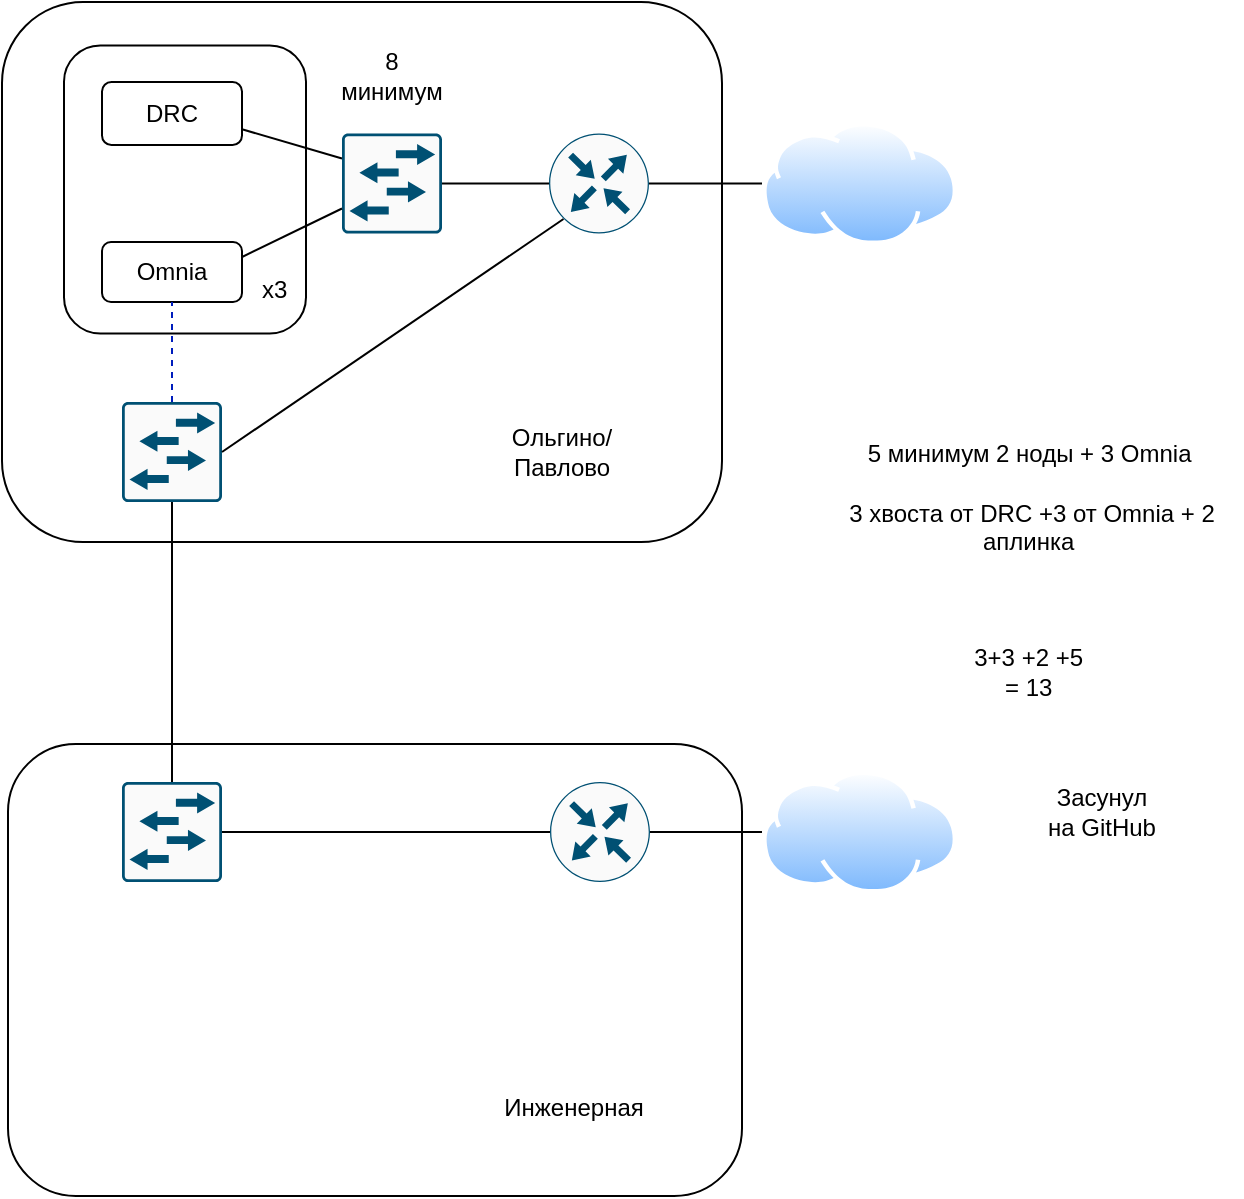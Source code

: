 <mxfile version="27.1.6" pages="2">
  <diagram name="Страница — 1" id="BDMmKNMVQ6On5iuS-EOb">
    <mxGraphModel dx="1251" dy="800" grid="1" gridSize="10" guides="1" tooltips="1" connect="1" arrows="1" fold="1" page="1" pageScale="1" pageWidth="827" pageHeight="1169" math="0" shadow="0">
      <root>
        <mxCell id="0" />
        <mxCell id="1" parent="0" />
        <mxCell id="mi2LoP6UA7UgKNXL9F8Z-26" value="" style="rounded=1;whiteSpace=wrap;html=1;" parent="1" vertex="1">
          <mxGeometry x="93" y="531" width="367" height="226" as="geometry" />
        </mxCell>
        <mxCell id="mi2LoP6UA7UgKNXL9F8Z-22" value="" style="rounded=1;whiteSpace=wrap;html=1;" parent="1" vertex="1">
          <mxGeometry x="90" y="160" width="360" height="270" as="geometry" />
        </mxCell>
        <mxCell id="mi2LoP6UA7UgKNXL9F8Z-13" value="" style="rounded=1;whiteSpace=wrap;html=1;" parent="1" vertex="1">
          <mxGeometry x="121" y="181.75" width="121" height="144" as="geometry" />
        </mxCell>
        <mxCell id="mi2LoP6UA7UgKNXL9F8Z-1" value="" style="sketch=0;points=[[0.5,0,0],[1,0.5,0],[0.5,1,0],[0,0.5,0],[0.145,0.145,0],[0.856,0.145,0],[0.855,0.856,0],[0.145,0.855,0]];verticalLabelPosition=bottom;html=1;verticalAlign=top;aspect=fixed;align=center;pointerEvents=1;shape=mxgraph.cisco19.rect;prIcon=router;fillColor=#FAFAFA;strokeColor=#005073;" parent="1" vertex="1">
          <mxGeometry x="363.5" y="225.75" width="50" height="50" as="geometry" />
        </mxCell>
        <mxCell id="mi2LoP6UA7UgKNXL9F8Z-2" value="" style="sketch=0;points=[[0.015,0.015,0],[0.985,0.015,0],[0.985,0.985,0],[0.015,0.985,0],[0.25,0,0],[0.5,0,0],[0.75,0,0],[1,0.25,0],[1,0.5,0],[1,0.75,0],[0.75,1,0],[0.5,1,0],[0.25,1,0],[0,0.75,0],[0,0.5,0],[0,0.25,0]];verticalLabelPosition=bottom;html=1;verticalAlign=top;aspect=fixed;align=center;pointerEvents=1;shape=mxgraph.cisco19.rect;prIcon=l2_switch;fillColor=#FAFAFA;strokeColor=#005073;" parent="1" vertex="1">
          <mxGeometry x="260" y="225.75" width="50" height="50" as="geometry" />
        </mxCell>
        <mxCell id="mi2LoP6UA7UgKNXL9F8Z-3" value="" style="sketch=0;points=[[0.015,0.015,0],[0.985,0.015,0],[0.985,0.985,0],[0.015,0.985,0],[0.25,0,0],[0.5,0,0],[0.75,0,0],[1,0.25,0],[1,0.5,0],[1,0.75,0],[0.75,1,0],[0.5,1,0],[0.25,1,0],[0,0.75,0],[0,0.5,0],[0,0.25,0]];verticalLabelPosition=bottom;html=1;verticalAlign=top;aspect=fixed;align=center;pointerEvents=1;shape=mxgraph.cisco19.rect;prIcon=l2_switch;fillColor=#FAFAFA;strokeColor=#005073;" parent="1" vertex="1">
          <mxGeometry x="150" y="360" width="50" height="50" as="geometry" />
        </mxCell>
        <mxCell id="mi2LoP6UA7UgKNXL9F8Z-4" value="DRC" style="rounded=1;whiteSpace=wrap;html=1;" parent="1" vertex="1">
          <mxGeometry x="140" y="200" width="70" height="31.5" as="geometry" />
        </mxCell>
        <mxCell id="mi2LoP6UA7UgKNXL9F8Z-5" value="Omnia" style="rounded=1;whiteSpace=wrap;html=1;" parent="1" vertex="1">
          <mxGeometry x="140" y="280" width="70" height="30" as="geometry" />
        </mxCell>
        <mxCell id="mi2LoP6UA7UgKNXL9F8Z-6" value="" style="image;aspect=fixed;perimeter=ellipsePerimeter;html=1;align=center;shadow=0;dashed=0;spacingTop=3;image=img/lib/active_directory/internet_cloud.svg;" parent="1" vertex="1">
          <mxGeometry x="470" y="220" width="97.62" height="61.5" as="geometry" />
        </mxCell>
        <mxCell id="mi2LoP6UA7UgKNXL9F8Z-7" value="" style="endArrow=none;html=1;rounded=0;entryX=0;entryY=0.5;entryDx=0;entryDy=0;exitX=1;exitY=0.5;exitDx=0;exitDy=0;exitPerimeter=0;" parent="1" source="mi2LoP6UA7UgKNXL9F8Z-1" target="mi2LoP6UA7UgKNXL9F8Z-6" edge="1">
          <mxGeometry width="50" height="50" relative="1" as="geometry">
            <mxPoint x="500" y="505.75" as="sourcePoint" />
            <mxPoint x="550" y="455.75" as="targetPoint" />
          </mxGeometry>
        </mxCell>
        <mxCell id="mi2LoP6UA7UgKNXL9F8Z-8" value="" style="endArrow=none;html=1;rounded=0;entryX=0;entryY=0.5;entryDx=0;entryDy=0;entryPerimeter=0;exitX=1;exitY=0.5;exitDx=0;exitDy=0;exitPerimeter=0;" parent="1" source="mi2LoP6UA7UgKNXL9F8Z-2" target="mi2LoP6UA7UgKNXL9F8Z-1" edge="1">
          <mxGeometry width="50" height="50" relative="1" as="geometry">
            <mxPoint x="500" y="505.75" as="sourcePoint" />
            <mxPoint x="550" y="455.75" as="targetPoint" />
          </mxGeometry>
        </mxCell>
        <mxCell id="mi2LoP6UA7UgKNXL9F8Z-9" value="" style="endArrow=none;html=1;rounded=0;entryX=0;entryY=0.25;entryDx=0;entryDy=0;entryPerimeter=0;exitX=1;exitY=0.75;exitDx=0;exitDy=0;" parent="1" source="mi2LoP6UA7UgKNXL9F8Z-4" target="mi2LoP6UA7UgKNXL9F8Z-2" edge="1">
          <mxGeometry width="50" height="50" relative="1" as="geometry">
            <mxPoint x="230" y="210" as="sourcePoint" />
            <mxPoint x="280" y="160" as="targetPoint" />
          </mxGeometry>
        </mxCell>
        <mxCell id="mi2LoP6UA7UgKNXL9F8Z-11" value="" style="endArrow=none;html=1;rounded=0;entryX=0;entryY=0.75;entryDx=0;entryDy=0;entryPerimeter=0;exitX=1;exitY=0.25;exitDx=0;exitDy=0;" parent="1" source="mi2LoP6UA7UgKNXL9F8Z-5" target="mi2LoP6UA7UgKNXL9F8Z-2" edge="1">
          <mxGeometry width="50" height="50" relative="1" as="geometry">
            <mxPoint x="500" y="500" as="sourcePoint" />
            <mxPoint x="550" y="450" as="targetPoint" />
          </mxGeometry>
        </mxCell>
        <mxCell id="mi2LoP6UA7UgKNXL9F8Z-12" value="" style="endArrow=none;html=1;rounded=0;entryX=0.5;entryY=1;entryDx=0;entryDy=0;exitX=0.5;exitY=0;exitDx=0;exitDy=0;exitPerimeter=0;fillColor=#0050ef;strokeColor=#001DBC;dashed=1;" parent="1" source="mi2LoP6UA7UgKNXL9F8Z-3" target="mi2LoP6UA7UgKNXL9F8Z-5" edge="1">
          <mxGeometry width="50" height="50" relative="1" as="geometry">
            <mxPoint x="500" y="500" as="sourcePoint" />
            <mxPoint x="550" y="450" as="targetPoint" />
          </mxGeometry>
        </mxCell>
        <mxCell id="mi2LoP6UA7UgKNXL9F8Z-17" value="x3&amp;nbsp;" style="text;html=1;align=center;verticalAlign=middle;whiteSpace=wrap;rounded=0;" parent="1" vertex="1">
          <mxGeometry x="213" y="294" width="30" height="20" as="geometry" />
        </mxCell>
        <mxCell id="mi2LoP6UA7UgKNXL9F8Z-19" value="" style="endArrow=none;html=1;rounded=0;entryX=0.5;entryY=1;entryDx=0;entryDy=0;entryPerimeter=0;" parent="1" source="mi2LoP6UA7UgKNXL9F8Z-20" target="mi2LoP6UA7UgKNXL9F8Z-3" edge="1">
          <mxGeometry width="50" height="50" relative="1" as="geometry">
            <mxPoint x="175" y="570" as="sourcePoint" />
            <mxPoint x="550" y="450" as="targetPoint" />
          </mxGeometry>
        </mxCell>
        <mxCell id="mi2LoP6UA7UgKNXL9F8Z-23" value="Ольгино/Павлово" style="text;html=1;align=center;verticalAlign=middle;whiteSpace=wrap;rounded=0;" parent="1" vertex="1">
          <mxGeometry x="340" y="370" width="60" height="30" as="geometry" />
        </mxCell>
        <mxCell id="mi2LoP6UA7UgKNXL9F8Z-25" value="" style="endArrow=none;html=1;rounded=0;entryX=0.145;entryY=0.855;entryDx=0;entryDy=0;entryPerimeter=0;exitX=1;exitY=0.5;exitDx=0;exitDy=0;exitPerimeter=0;" parent="1" source="mi2LoP6UA7UgKNXL9F8Z-3" target="mi2LoP6UA7UgKNXL9F8Z-1" edge="1">
          <mxGeometry width="50" height="50" relative="1" as="geometry">
            <mxPoint x="500" y="500" as="sourcePoint" />
            <mxPoint x="550" y="450" as="targetPoint" />
          </mxGeometry>
        </mxCell>
        <mxCell id="mi2LoP6UA7UgKNXL9F8Z-27" value="" style="endArrow=none;html=1;rounded=0;entryX=0.5;entryY=1;entryDx=0;entryDy=0;entryPerimeter=0;" parent="1" target="mi2LoP6UA7UgKNXL9F8Z-20" edge="1">
          <mxGeometry width="50" height="50" relative="1" as="geometry">
            <mxPoint x="175" y="570" as="sourcePoint" />
            <mxPoint x="175" y="410" as="targetPoint" />
          </mxGeometry>
        </mxCell>
        <mxCell id="mi2LoP6UA7UgKNXL9F8Z-20" value="" style="sketch=0;points=[[0.015,0.015,0],[0.985,0.015,0],[0.985,0.985,0],[0.015,0.985,0],[0.25,0,0],[0.5,0,0],[0.75,0,0],[1,0.25,0],[1,0.5,0],[1,0.75,0],[0.75,1,0],[0.5,1,0],[0.25,1,0],[0,0.75,0],[0,0.5,0],[0,0.25,0]];verticalLabelPosition=bottom;html=1;verticalAlign=top;aspect=fixed;align=center;pointerEvents=1;shape=mxgraph.cisco19.rect;prIcon=l2_switch;fillColor=#FAFAFA;strokeColor=#005073;" parent="1" vertex="1">
          <mxGeometry x="150" y="550" width="50" height="50" as="geometry" />
        </mxCell>
        <mxCell id="mi2LoP6UA7UgKNXL9F8Z-28" value="Инженерная" style="text;html=1;align=center;verticalAlign=middle;whiteSpace=wrap;rounded=0;" parent="1" vertex="1">
          <mxGeometry x="346" y="698" width="60" height="30" as="geometry" />
        </mxCell>
        <mxCell id="mi2LoP6UA7UgKNXL9F8Z-29" value="" style="sketch=0;points=[[0.5,0,0],[1,0.5,0],[0.5,1,0],[0,0.5,0],[0.145,0.145,0],[0.856,0.145,0],[0.855,0.856,0],[0.145,0.855,0]];verticalLabelPosition=bottom;html=1;verticalAlign=top;aspect=fixed;align=center;pointerEvents=1;shape=mxgraph.cisco19.rect;prIcon=router;fillColor=#FAFAFA;strokeColor=#005073;" parent="1" vertex="1">
          <mxGeometry x="364" y="550" width="50" height="50" as="geometry" />
        </mxCell>
        <mxCell id="mi2LoP6UA7UgKNXL9F8Z-30" value="" style="endArrow=none;html=1;rounded=0;entryX=0;entryY=0.5;entryDx=0;entryDy=0;entryPerimeter=0;exitX=1;exitY=0.5;exitDx=0;exitDy=0;exitPerimeter=0;" parent="1" source="mi2LoP6UA7UgKNXL9F8Z-20" target="mi2LoP6UA7UgKNXL9F8Z-29" edge="1">
          <mxGeometry width="50" height="50" relative="1" as="geometry">
            <mxPoint x="210" y="690" as="sourcePoint" />
            <mxPoint x="264" y="690" as="targetPoint" />
          </mxGeometry>
        </mxCell>
        <mxCell id="mi2LoP6UA7UgKNXL9F8Z-31" value="" style="image;aspect=fixed;perimeter=ellipsePerimeter;html=1;align=center;shadow=0;dashed=0;spacingTop=3;image=img/lib/active_directory/internet_cloud.svg;" parent="1" vertex="1">
          <mxGeometry x="470" y="544.25" width="97.62" height="61.5" as="geometry" />
        </mxCell>
        <mxCell id="mi2LoP6UA7UgKNXL9F8Z-33" value="" style="endArrow=none;html=1;rounded=0;entryX=0;entryY=0.5;entryDx=0;entryDy=0;exitX=1;exitY=0.5;exitDx=0;exitDy=0;exitPerimeter=0;" parent="1" source="mi2LoP6UA7UgKNXL9F8Z-29" target="mi2LoP6UA7UgKNXL9F8Z-31" edge="1">
          <mxGeometry width="50" height="50" relative="1" as="geometry">
            <mxPoint x="500" y="500" as="sourcePoint" />
            <mxPoint x="550" y="450" as="targetPoint" />
          </mxGeometry>
        </mxCell>
        <mxCell id="mi2LoP6UA7UgKNXL9F8Z-36" value="8 минимум" style="text;html=1;align=center;verticalAlign=middle;whiteSpace=wrap;rounded=0;" parent="1" vertex="1">
          <mxGeometry x="255" y="181.75" width="60" height="30" as="geometry" />
        </mxCell>
        <mxCell id="mi2LoP6UA7UgKNXL9F8Z-37" value="5 минимум 2 ноды + 3 Omnia&amp;nbsp;&lt;div&gt;&lt;br&gt;&lt;div&gt;&lt;br&gt;&lt;/div&gt;&lt;/div&gt;" style="text;html=1;align=center;verticalAlign=middle;resizable=0;points=[];autosize=1;strokeColor=none;fillColor=none;" parent="1" vertex="1">
          <mxGeometry x="510" y="370" width="190" height="60" as="geometry" />
        </mxCell>
        <mxCell id="mi2LoP6UA7UgKNXL9F8Z-39" value="3 хвоста от DRC +3 от Omnia + 2 аплинка&amp;nbsp;&lt;div&gt;&lt;span style=&quot;background-color: transparent; color: light-dark(rgb(0, 0, 0), rgb(255, 255, 255));&quot;&gt;&amp;nbsp;&lt;/span&gt;&lt;/div&gt;" style="text;html=1;align=center;verticalAlign=middle;whiteSpace=wrap;rounded=0;" parent="1" vertex="1">
          <mxGeometry x="500" y="410" width="210" height="40" as="geometry" />
        </mxCell>
        <mxCell id="mi2LoP6UA7UgKNXL9F8Z-40" value="3+3 +2 +5&amp;nbsp; = 13&amp;nbsp;" style="text;html=1;align=center;verticalAlign=middle;whiteSpace=wrap;rounded=0;" parent="1" vertex="1">
          <mxGeometry x="575" y="480" width="60" height="30" as="geometry" />
        </mxCell>
        <mxCell id="nZ1pWbnhkJJXxYTHDRvK-1" value="Засунул на GitHub" style="text;html=1;align=center;verticalAlign=middle;whiteSpace=wrap;rounded=0;" vertex="1" parent="1">
          <mxGeometry x="610" y="550" width="60" height="30" as="geometry" />
        </mxCell>
      </root>
    </mxGraphModel>
  </diagram>
  <diagram id="K_QWz5y1Vfb9RZmCzqKb" name="Страница — 2">
    <mxGraphModel dx="1251" dy="800" grid="1" gridSize="10" guides="1" tooltips="1" connect="1" arrows="1" fold="1" page="1" pageScale="1" pageWidth="827" pageHeight="1169" math="0" shadow="0">
      <root>
        <mxCell id="0" />
        <mxCell id="1" parent="0" />
      </root>
    </mxGraphModel>
  </diagram>
</mxfile>
